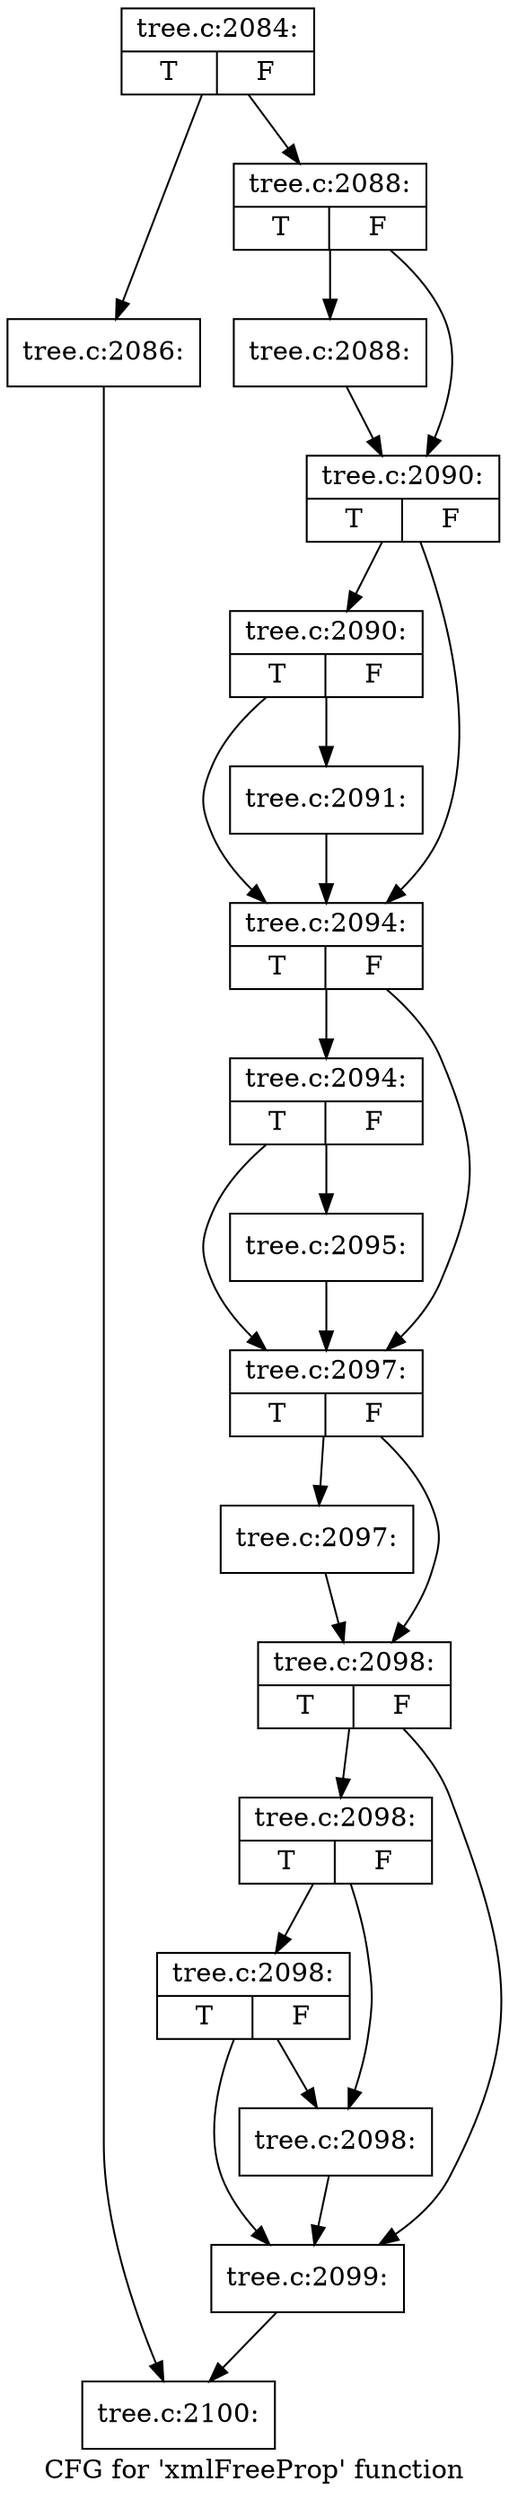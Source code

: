 digraph "CFG for 'xmlFreeProp' function" {
	label="CFG for 'xmlFreeProp' function";

	Node0x55ad0baa0b80 [shape=record,label="{tree.c:2084:|{<s0>T|<s1>F}}"];
	Node0x55ad0baa0b80 -> Node0x55ad0baa58b0;
	Node0x55ad0baa0b80 -> Node0x55ad0baa5900;
	Node0x55ad0baa58b0 [shape=record,label="{tree.c:2086:}"];
	Node0x55ad0baa58b0 -> Node0x55ad0baa08b0;
	Node0x55ad0baa5900 [shape=record,label="{tree.c:2088:|{<s0>T|<s1>F}}"];
	Node0x55ad0baa5900 -> Node0x55ad0baa5cb0;
	Node0x55ad0baa5900 -> Node0x55ad0baa5d00;
	Node0x55ad0baa5cb0 [shape=record,label="{tree.c:2088:}"];
	Node0x55ad0baa5cb0 -> Node0x55ad0baa5d00;
	Node0x55ad0baa5d00 [shape=record,label="{tree.c:2090:|{<s0>T|<s1>F}}"];
	Node0x55ad0baa5d00 -> Node0x55ad0baa6440;
	Node0x55ad0baa5d00 -> Node0x55ad0baa63f0;
	Node0x55ad0baa6440 [shape=record,label="{tree.c:2090:|{<s0>T|<s1>F}}"];
	Node0x55ad0baa6440 -> Node0x55ad0baa63a0;
	Node0x55ad0baa6440 -> Node0x55ad0baa63f0;
	Node0x55ad0baa63a0 [shape=record,label="{tree.c:2091:}"];
	Node0x55ad0baa63a0 -> Node0x55ad0baa63f0;
	Node0x55ad0baa63f0 [shape=record,label="{tree.c:2094:|{<s0>T|<s1>F}}"];
	Node0x55ad0baa63f0 -> Node0x55ad0baa6ca0;
	Node0x55ad0baa63f0 -> Node0x55ad0baa6c50;
	Node0x55ad0baa6ca0 [shape=record,label="{tree.c:2094:|{<s0>T|<s1>F}}"];
	Node0x55ad0baa6ca0 -> Node0x55ad0baa6c00;
	Node0x55ad0baa6ca0 -> Node0x55ad0baa6c50;
	Node0x55ad0baa6c00 [shape=record,label="{tree.c:2095:}"];
	Node0x55ad0baa6c00 -> Node0x55ad0baa6c50;
	Node0x55ad0baa6c50 [shape=record,label="{tree.c:2097:|{<s0>T|<s1>F}}"];
	Node0x55ad0baa6c50 -> Node0x55ad0baa8750;
	Node0x55ad0baa6c50 -> Node0x55ad0baa87a0;
	Node0x55ad0baa8750 [shape=record,label="{tree.c:2097:}"];
	Node0x55ad0baa8750 -> Node0x55ad0baa87a0;
	Node0x55ad0baa87a0 [shape=record,label="{tree.c:2098:|{<s0>T|<s1>F}}"];
	Node0x55ad0baa87a0 -> Node0x55ad0baa8eb0;
	Node0x55ad0baa87a0 -> Node0x55ad0baa8e60;
	Node0x55ad0baa8eb0 [shape=record,label="{tree.c:2098:|{<s0>T|<s1>F}}"];
	Node0x55ad0baa8eb0 -> Node0x55ad0baa91a0;
	Node0x55ad0baa8eb0 -> Node0x55ad0baa8e10;
	Node0x55ad0baa91a0 [shape=record,label="{tree.c:2098:|{<s0>T|<s1>F}}"];
	Node0x55ad0baa91a0 -> Node0x55ad0baa8e10;
	Node0x55ad0baa91a0 -> Node0x55ad0baa8e60;
	Node0x55ad0baa8e10 [shape=record,label="{tree.c:2098:}"];
	Node0x55ad0baa8e10 -> Node0x55ad0baa8e60;
	Node0x55ad0baa8e60 [shape=record,label="{tree.c:2099:}"];
	Node0x55ad0baa8e60 -> Node0x55ad0baa08b0;
	Node0x55ad0baa08b0 [shape=record,label="{tree.c:2100:}"];
}
